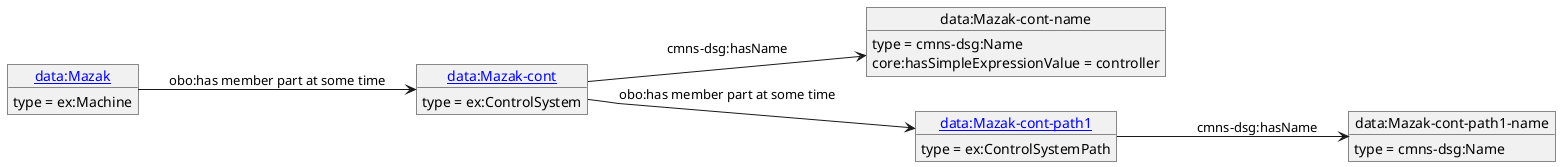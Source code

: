 @startuml
skinparam linetype polyline
left to right direction
object "[[./Mazak-cont.html data:Mazak-cont]]" as o1 {
 type = ex:ControlSystem
 }
object "data:Mazak-cont-name" as o2 {
 type = cmns-dsg:Name
 }
object "[[./Mazak-cont-path1.html data:Mazak-cont-path1]]" as o3 {
 type = ex:ControlSystemPath
 }
object "data:Mazak-cont-path1-name" as o4 {
 type = cmns-dsg:Name
 }
object "[[./Mazak.html data:Mazak]]" as o5 {
 type = ex:Machine
 }
o1 --> o2 : cmns-dsg:hasName
o2 : core:hasSimpleExpressionValue = controller
o1 --> o3 : obo:has member part at some time
o3 --> o4 : cmns-dsg:hasName
o5 --> o1 : obo:has member part at some time
@enduml

